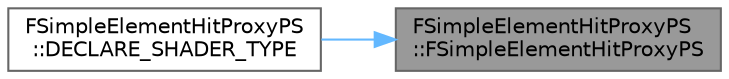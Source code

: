 digraph "FSimpleElementHitProxyPS::FSimpleElementHitProxyPS"
{
 // INTERACTIVE_SVG=YES
 // LATEX_PDF_SIZE
  bgcolor="transparent";
  edge [fontname=Helvetica,fontsize=10,labelfontname=Helvetica,labelfontsize=10];
  node [fontname=Helvetica,fontsize=10,shape=box,height=0.2,width=0.4];
  rankdir="RL";
  Node1 [id="Node000001",label="FSimpleElementHitProxyPS\l::FSimpleElementHitProxyPS",height=0.2,width=0.4,color="gray40", fillcolor="grey60", style="filled", fontcolor="black",tooltip=" "];
  Node1 -> Node2 [id="edge1_Node000001_Node000002",dir="back",color="steelblue1",style="solid",tooltip=" "];
  Node2 [id="Node000002",label="FSimpleElementHitProxyPS\l::DECLARE_SHADER_TYPE",height=0.2,width=0.4,color="grey40", fillcolor="white", style="filled",URL="$d2/da7/classFSimpleElementHitProxyPS.html#a9d8a6595c4c19e78c27002c088e062ed",tooltip=" "];
}
